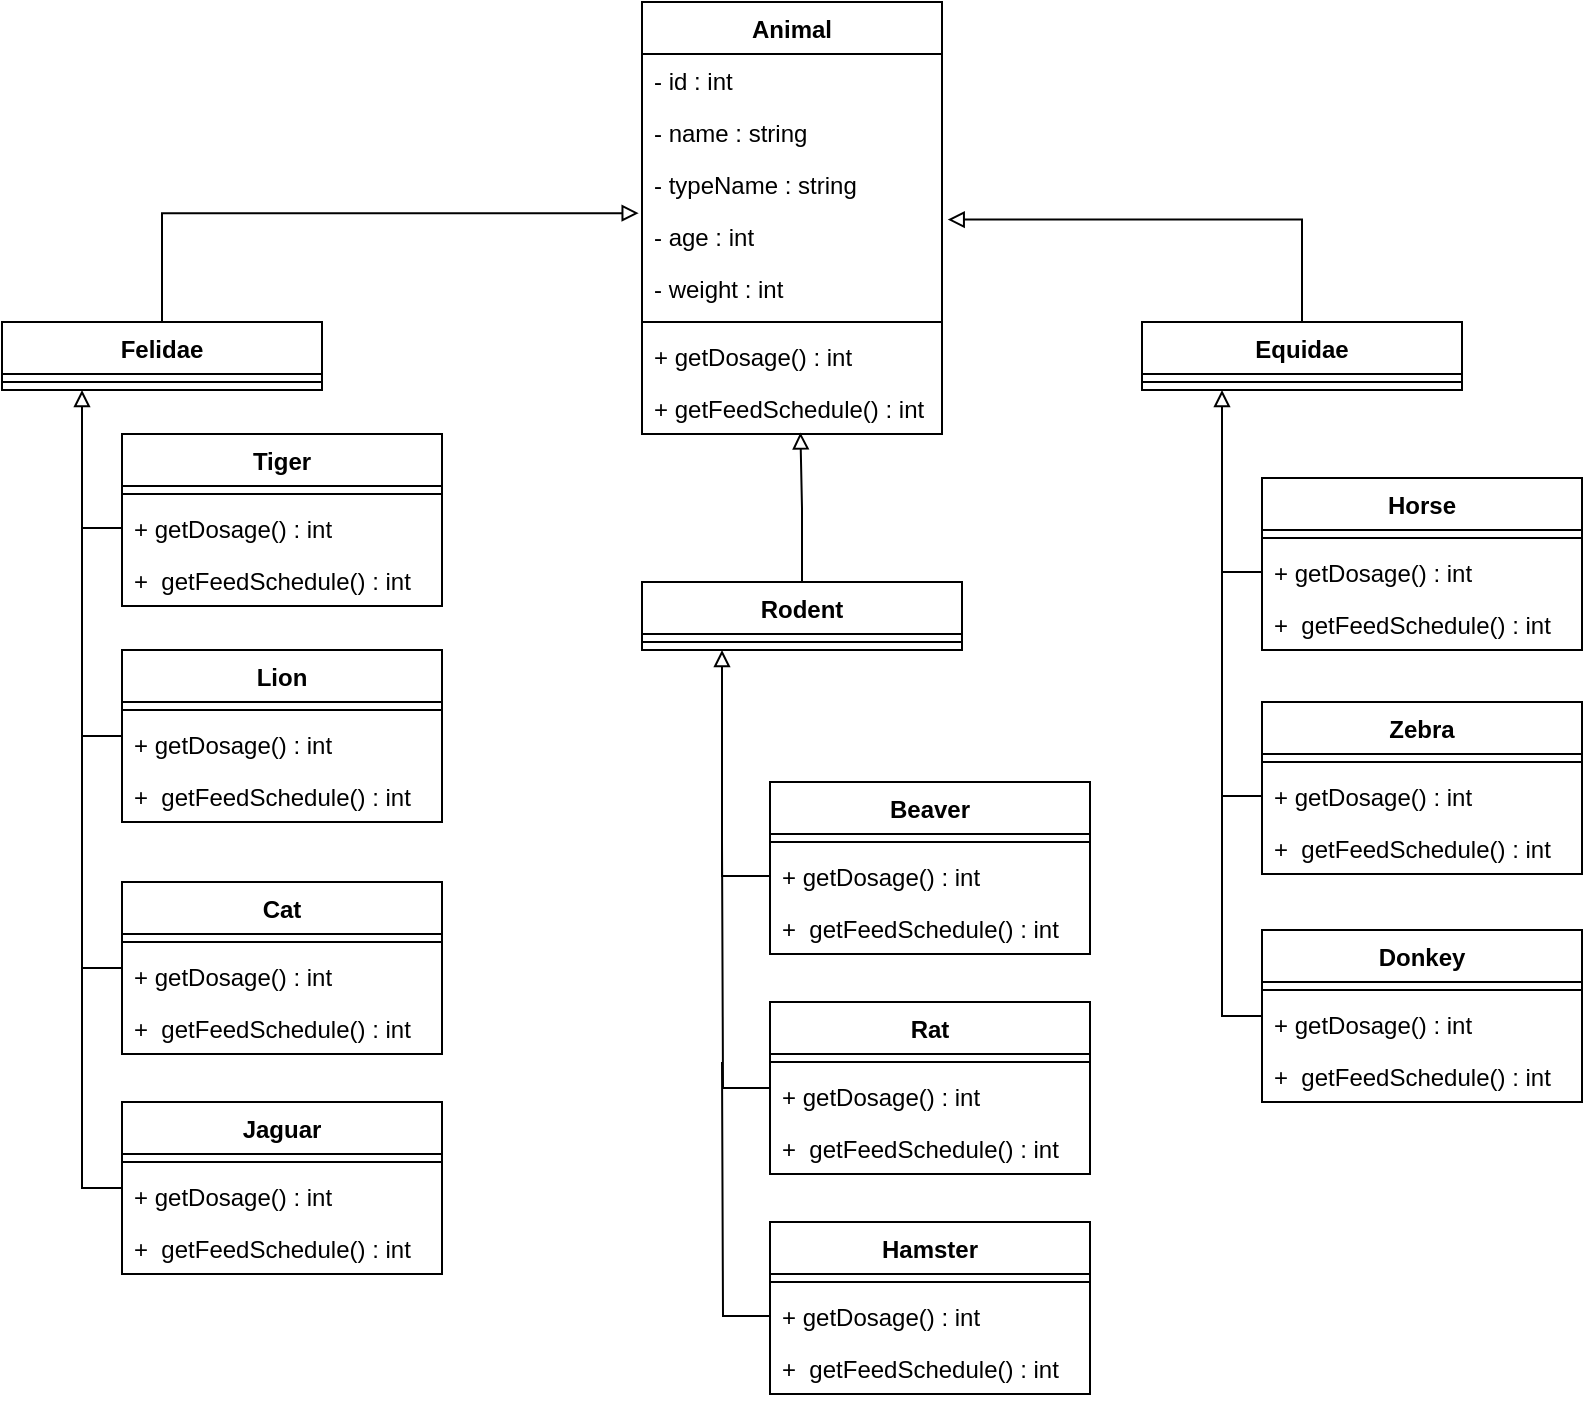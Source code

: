 <mxfile version="15.0.3" type="device"><diagram id="C5RBs43oDa-KdzZeNtuy" name="Page-1"><mxGraphModel dx="1038" dy="556" grid="1" gridSize="10" guides="1" tooltips="1" connect="1" arrows="1" fold="1" page="1" pageScale="1" pageWidth="827" pageHeight="1169" math="0" shadow="0"><root><mxCell id="WIyWlLk6GJQsqaUBKTNV-0"/><mxCell id="WIyWlLk6GJQsqaUBKTNV-1" parent="WIyWlLk6GJQsqaUBKTNV-0"/><mxCell id="BQbxYmL_M5oyY4PX7w3V-0" value="Animal" style="swimlane;fontStyle=1;align=center;verticalAlign=top;childLayout=stackLayout;horizontal=1;startSize=26;horizontalStack=0;resizeParent=1;resizeParentMax=0;resizeLast=0;collapsible=1;marginBottom=0;" vertex="1" parent="WIyWlLk6GJQsqaUBKTNV-1"><mxGeometry x="350" y="70" width="150" height="216" as="geometry"/></mxCell><mxCell id="BQbxYmL_M5oyY4PX7w3V-1" value="- id : int" style="text;strokeColor=none;fillColor=none;align=left;verticalAlign=top;spacingLeft=4;spacingRight=4;overflow=hidden;rotatable=0;points=[[0,0.5],[1,0.5]];portConstraint=eastwest;" vertex="1" parent="BQbxYmL_M5oyY4PX7w3V-0"><mxGeometry y="26" width="150" height="26" as="geometry"/></mxCell><mxCell id="BQbxYmL_M5oyY4PX7w3V-5" value="- name : string" style="text;strokeColor=none;fillColor=none;align=left;verticalAlign=top;spacingLeft=4;spacingRight=4;overflow=hidden;rotatable=0;points=[[0,0.5],[1,0.5]];portConstraint=eastwest;" vertex="1" parent="BQbxYmL_M5oyY4PX7w3V-0"><mxGeometry y="52" width="150" height="26" as="geometry"/></mxCell><mxCell id="BQbxYmL_M5oyY4PX7w3V-6" value="- typeName : string" style="text;strokeColor=none;fillColor=none;align=left;verticalAlign=top;spacingLeft=4;spacingRight=4;overflow=hidden;rotatable=0;points=[[0,0.5],[1,0.5]];portConstraint=eastwest;" vertex="1" parent="BQbxYmL_M5oyY4PX7w3V-0"><mxGeometry y="78" width="150" height="26" as="geometry"/></mxCell><mxCell id="BQbxYmL_M5oyY4PX7w3V-7" value="- age : int" style="text;strokeColor=none;fillColor=none;align=left;verticalAlign=top;spacingLeft=4;spacingRight=4;overflow=hidden;rotatable=0;points=[[0,0.5],[1,0.5]];portConstraint=eastwest;" vertex="1" parent="BQbxYmL_M5oyY4PX7w3V-0"><mxGeometry y="104" width="150" height="26" as="geometry"/></mxCell><mxCell id="BQbxYmL_M5oyY4PX7w3V-8" value="- weight : int" style="text;strokeColor=none;fillColor=none;align=left;verticalAlign=top;spacingLeft=4;spacingRight=4;overflow=hidden;rotatable=0;points=[[0,0.5],[1,0.5]];portConstraint=eastwest;" vertex="1" parent="BQbxYmL_M5oyY4PX7w3V-0"><mxGeometry y="130" width="150" height="26" as="geometry"/></mxCell><mxCell id="BQbxYmL_M5oyY4PX7w3V-2" value="" style="line;strokeWidth=1;fillColor=none;align=left;verticalAlign=middle;spacingTop=-1;spacingLeft=3;spacingRight=3;rotatable=0;labelPosition=right;points=[];portConstraint=eastwest;" vertex="1" parent="BQbxYmL_M5oyY4PX7w3V-0"><mxGeometry y="156" width="150" height="8" as="geometry"/></mxCell><mxCell id="BQbxYmL_M5oyY4PX7w3V-3" value="+ getDosage() : int" style="text;strokeColor=none;fillColor=none;align=left;verticalAlign=top;spacingLeft=4;spacingRight=4;overflow=hidden;rotatable=0;points=[[0,0.5],[1,0.5]];portConstraint=eastwest;" vertex="1" parent="BQbxYmL_M5oyY4PX7w3V-0"><mxGeometry y="164" width="150" height="26" as="geometry"/></mxCell><mxCell id="BQbxYmL_M5oyY4PX7w3V-9" value="+ getFeedSchedule() : int" style="text;strokeColor=none;fillColor=none;align=left;verticalAlign=top;spacingLeft=4;spacingRight=4;overflow=hidden;rotatable=0;points=[[0,0.5],[1,0.5]];portConstraint=eastwest;" vertex="1" parent="BQbxYmL_M5oyY4PX7w3V-0"><mxGeometry y="190" width="150" height="26" as="geometry"/></mxCell><mxCell id="BQbxYmL_M5oyY4PX7w3V-20" style="edgeStyle=orthogonalEdgeStyle;rounded=0;orthogonalLoop=1;jettySize=auto;html=1;entryX=-0.011;entryY=1.062;entryDx=0;entryDy=0;entryPerimeter=0;endArrow=block;endFill=0;" edge="1" parent="WIyWlLk6GJQsqaUBKTNV-1" source="BQbxYmL_M5oyY4PX7w3V-10" target="BQbxYmL_M5oyY4PX7w3V-6"><mxGeometry relative="1" as="geometry"/></mxCell><mxCell id="BQbxYmL_M5oyY4PX7w3V-10" value="Felidae" style="swimlane;fontStyle=1;align=center;verticalAlign=top;childLayout=stackLayout;horizontal=1;startSize=26;horizontalStack=0;resizeParent=1;resizeParentMax=0;resizeLast=0;collapsible=1;marginBottom=0;" vertex="1" parent="WIyWlLk6GJQsqaUBKTNV-1"><mxGeometry x="30" y="230" width="160" height="34" as="geometry"/></mxCell><mxCell id="BQbxYmL_M5oyY4PX7w3V-12" value="" style="line;strokeWidth=1;fillColor=none;align=left;verticalAlign=middle;spacingTop=-1;spacingLeft=3;spacingRight=3;rotatable=0;labelPosition=right;points=[];portConstraint=eastwest;" vertex="1" parent="BQbxYmL_M5oyY4PX7w3V-10"><mxGeometry y="26" width="160" height="8" as="geometry"/></mxCell><mxCell id="BQbxYmL_M5oyY4PX7w3V-18" style="edgeStyle=orthogonalEdgeStyle;rounded=0;orthogonalLoop=1;jettySize=auto;html=1;entryX=0.528;entryY=0.969;entryDx=0;entryDy=0;entryPerimeter=0;endArrow=block;endFill=0;" edge="1" parent="WIyWlLk6GJQsqaUBKTNV-1" source="BQbxYmL_M5oyY4PX7w3V-14" target="BQbxYmL_M5oyY4PX7w3V-9"><mxGeometry relative="1" as="geometry"/></mxCell><mxCell id="BQbxYmL_M5oyY4PX7w3V-14" value="Rodent" style="swimlane;fontStyle=1;align=center;verticalAlign=top;childLayout=stackLayout;horizontal=1;startSize=26;horizontalStack=0;resizeParent=1;resizeParentMax=0;resizeLast=0;collapsible=1;marginBottom=0;" vertex="1" parent="WIyWlLk6GJQsqaUBKTNV-1"><mxGeometry x="350" y="360" width="160" height="34" as="geometry"/></mxCell><mxCell id="BQbxYmL_M5oyY4PX7w3V-15" value="" style="line;strokeWidth=1;fillColor=none;align=left;verticalAlign=middle;spacingTop=-1;spacingLeft=3;spacingRight=3;rotatable=0;labelPosition=right;points=[];portConstraint=eastwest;" vertex="1" parent="BQbxYmL_M5oyY4PX7w3V-14"><mxGeometry y="26" width="160" height="8" as="geometry"/></mxCell><mxCell id="BQbxYmL_M5oyY4PX7w3V-19" style="edgeStyle=orthogonalEdgeStyle;rounded=0;orthogonalLoop=1;jettySize=auto;html=1;entryX=1.019;entryY=0.185;entryDx=0;entryDy=0;entryPerimeter=0;endArrow=block;endFill=0;" edge="1" parent="WIyWlLk6GJQsqaUBKTNV-1" source="BQbxYmL_M5oyY4PX7w3V-16" target="BQbxYmL_M5oyY4PX7w3V-7"><mxGeometry relative="1" as="geometry"/></mxCell><mxCell id="BQbxYmL_M5oyY4PX7w3V-16" value="Equidae" style="swimlane;fontStyle=1;align=center;verticalAlign=top;childLayout=stackLayout;horizontal=1;startSize=26;horizontalStack=0;resizeParent=1;resizeParentMax=0;resizeLast=0;collapsible=1;marginBottom=0;" vertex="1" parent="WIyWlLk6GJQsqaUBKTNV-1"><mxGeometry x="600" y="230" width="160" height="34" as="geometry"/></mxCell><mxCell id="BQbxYmL_M5oyY4PX7w3V-17" value="" style="line;strokeWidth=1;fillColor=none;align=left;verticalAlign=middle;spacingTop=-1;spacingLeft=3;spacingRight=3;rotatable=0;labelPosition=right;points=[];portConstraint=eastwest;" vertex="1" parent="BQbxYmL_M5oyY4PX7w3V-16"><mxGeometry y="26" width="160" height="8" as="geometry"/></mxCell><mxCell id="BQbxYmL_M5oyY4PX7w3V-21" value="Tiger" style="swimlane;fontStyle=1;align=center;verticalAlign=top;childLayout=stackLayout;horizontal=1;startSize=26;horizontalStack=0;resizeParent=1;resizeParentMax=0;resizeLast=0;collapsible=1;marginBottom=0;" vertex="1" parent="WIyWlLk6GJQsqaUBKTNV-1"><mxGeometry x="90" y="286" width="160" height="86" as="geometry"/></mxCell><mxCell id="BQbxYmL_M5oyY4PX7w3V-23" value="" style="line;strokeWidth=1;fillColor=none;align=left;verticalAlign=middle;spacingTop=-1;spacingLeft=3;spacingRight=3;rotatable=0;labelPosition=right;points=[];portConstraint=eastwest;" vertex="1" parent="BQbxYmL_M5oyY4PX7w3V-21"><mxGeometry y="26" width="160" height="8" as="geometry"/></mxCell><mxCell id="BQbxYmL_M5oyY4PX7w3V-24" value="+ getDosage() : int" style="text;strokeColor=none;fillColor=none;align=left;verticalAlign=top;spacingLeft=4;spacingRight=4;overflow=hidden;rotatable=0;points=[[0,0.5],[1,0.5]];portConstraint=eastwest;" vertex="1" parent="BQbxYmL_M5oyY4PX7w3V-21"><mxGeometry y="34" width="160" height="26" as="geometry"/></mxCell><mxCell id="BQbxYmL_M5oyY4PX7w3V-25" value="+  getFeedSchedule() : int" style="text;strokeColor=none;fillColor=none;align=left;verticalAlign=top;spacingLeft=4;spacingRight=4;overflow=hidden;rotatable=0;points=[[0,0.5],[1,0.5]];portConstraint=eastwest;" vertex="1" parent="BQbxYmL_M5oyY4PX7w3V-21"><mxGeometry y="60" width="160" height="26" as="geometry"/></mxCell><mxCell id="BQbxYmL_M5oyY4PX7w3V-31" style="edgeStyle=orthogonalEdgeStyle;rounded=0;orthogonalLoop=1;jettySize=auto;html=1;endArrow=none;endFill=0;" edge="1" parent="WIyWlLk6GJQsqaUBKTNV-1" source="BQbxYmL_M5oyY4PX7w3V-26"><mxGeometry relative="1" as="geometry"><mxPoint x="70" y="330" as="targetPoint"/></mxGeometry></mxCell><mxCell id="BQbxYmL_M5oyY4PX7w3V-26" value="Lion" style="swimlane;fontStyle=1;align=center;verticalAlign=top;childLayout=stackLayout;horizontal=1;startSize=26;horizontalStack=0;resizeParent=1;resizeParentMax=0;resizeLast=0;collapsible=1;marginBottom=0;" vertex="1" parent="WIyWlLk6GJQsqaUBKTNV-1"><mxGeometry x="90" y="394" width="160" height="86" as="geometry"/></mxCell><mxCell id="BQbxYmL_M5oyY4PX7w3V-27" value="" style="line;strokeWidth=1;fillColor=none;align=left;verticalAlign=middle;spacingTop=-1;spacingLeft=3;spacingRight=3;rotatable=0;labelPosition=right;points=[];portConstraint=eastwest;" vertex="1" parent="BQbxYmL_M5oyY4PX7w3V-26"><mxGeometry y="26" width="160" height="8" as="geometry"/></mxCell><mxCell id="BQbxYmL_M5oyY4PX7w3V-28" value="+ getDosage() : int" style="text;strokeColor=none;fillColor=none;align=left;verticalAlign=top;spacingLeft=4;spacingRight=4;overflow=hidden;rotatable=0;points=[[0,0.5],[1,0.5]];portConstraint=eastwest;" vertex="1" parent="BQbxYmL_M5oyY4PX7w3V-26"><mxGeometry y="34" width="160" height="26" as="geometry"/></mxCell><mxCell id="BQbxYmL_M5oyY4PX7w3V-29" value="+  getFeedSchedule() : int" style="text;strokeColor=none;fillColor=none;align=left;verticalAlign=top;spacingLeft=4;spacingRight=4;overflow=hidden;rotatable=0;points=[[0,0.5],[1,0.5]];portConstraint=eastwest;" vertex="1" parent="BQbxYmL_M5oyY4PX7w3V-26"><mxGeometry y="60" width="160" height="26" as="geometry"/></mxCell><mxCell id="BQbxYmL_M5oyY4PX7w3V-30" style="edgeStyle=orthogonalEdgeStyle;rounded=0;orthogonalLoop=1;jettySize=auto;html=1;entryX=0.25;entryY=1;entryDx=0;entryDy=0;endArrow=block;endFill=0;" edge="1" parent="WIyWlLk6GJQsqaUBKTNV-1" source="BQbxYmL_M5oyY4PX7w3V-24" target="BQbxYmL_M5oyY4PX7w3V-10"><mxGeometry relative="1" as="geometry"/></mxCell><mxCell id="BQbxYmL_M5oyY4PX7w3V-36" style="edgeStyle=orthogonalEdgeStyle;rounded=0;orthogonalLoop=1;jettySize=auto;html=1;endArrow=none;endFill=0;" edge="1" parent="WIyWlLk6GJQsqaUBKTNV-1" source="BQbxYmL_M5oyY4PX7w3V-32"><mxGeometry relative="1" as="geometry"><mxPoint x="70" y="430" as="targetPoint"/></mxGeometry></mxCell><mxCell id="BQbxYmL_M5oyY4PX7w3V-32" value="Cat" style="swimlane;fontStyle=1;align=center;verticalAlign=top;childLayout=stackLayout;horizontal=1;startSize=26;horizontalStack=0;resizeParent=1;resizeParentMax=0;resizeLast=0;collapsible=1;marginBottom=0;" vertex="1" parent="WIyWlLk6GJQsqaUBKTNV-1"><mxGeometry x="90" y="510" width="160" height="86" as="geometry"/></mxCell><mxCell id="BQbxYmL_M5oyY4PX7w3V-33" value="" style="line;strokeWidth=1;fillColor=none;align=left;verticalAlign=middle;spacingTop=-1;spacingLeft=3;spacingRight=3;rotatable=0;labelPosition=right;points=[];portConstraint=eastwest;" vertex="1" parent="BQbxYmL_M5oyY4PX7w3V-32"><mxGeometry y="26" width="160" height="8" as="geometry"/></mxCell><mxCell id="BQbxYmL_M5oyY4PX7w3V-34" value="+ getDosage() : int" style="text;strokeColor=none;fillColor=none;align=left;verticalAlign=top;spacingLeft=4;spacingRight=4;overflow=hidden;rotatable=0;points=[[0,0.5],[1,0.5]];portConstraint=eastwest;" vertex="1" parent="BQbxYmL_M5oyY4PX7w3V-32"><mxGeometry y="34" width="160" height="26" as="geometry"/></mxCell><mxCell id="BQbxYmL_M5oyY4PX7w3V-35" value="+  getFeedSchedule() : int" style="text;strokeColor=none;fillColor=none;align=left;verticalAlign=top;spacingLeft=4;spacingRight=4;overflow=hidden;rotatable=0;points=[[0,0.5],[1,0.5]];portConstraint=eastwest;" vertex="1" parent="BQbxYmL_M5oyY4PX7w3V-32"><mxGeometry y="60" width="160" height="26" as="geometry"/></mxCell><mxCell id="BQbxYmL_M5oyY4PX7w3V-41" style="edgeStyle=orthogonalEdgeStyle;rounded=0;orthogonalLoop=1;jettySize=auto;html=1;endArrow=none;endFill=0;" edge="1" parent="WIyWlLk6GJQsqaUBKTNV-1" source="BQbxYmL_M5oyY4PX7w3V-37"><mxGeometry relative="1" as="geometry"><mxPoint x="70" y="550" as="targetPoint"/></mxGeometry></mxCell><mxCell id="BQbxYmL_M5oyY4PX7w3V-37" value="Jaguar" style="swimlane;fontStyle=1;align=center;verticalAlign=top;childLayout=stackLayout;horizontal=1;startSize=26;horizontalStack=0;resizeParent=1;resizeParentMax=0;resizeLast=0;collapsible=1;marginBottom=0;" vertex="1" parent="WIyWlLk6GJQsqaUBKTNV-1"><mxGeometry x="90" y="620" width="160" height="86" as="geometry"/></mxCell><mxCell id="BQbxYmL_M5oyY4PX7w3V-38" value="" style="line;strokeWidth=1;fillColor=none;align=left;verticalAlign=middle;spacingTop=-1;spacingLeft=3;spacingRight=3;rotatable=0;labelPosition=right;points=[];portConstraint=eastwest;" vertex="1" parent="BQbxYmL_M5oyY4PX7w3V-37"><mxGeometry y="26" width="160" height="8" as="geometry"/></mxCell><mxCell id="BQbxYmL_M5oyY4PX7w3V-39" value="+ getDosage() : int" style="text;strokeColor=none;fillColor=none;align=left;verticalAlign=top;spacingLeft=4;spacingRight=4;overflow=hidden;rotatable=0;points=[[0,0.5],[1,0.5]];portConstraint=eastwest;" vertex="1" parent="BQbxYmL_M5oyY4PX7w3V-37"><mxGeometry y="34" width="160" height="26" as="geometry"/></mxCell><mxCell id="BQbxYmL_M5oyY4PX7w3V-40" value="+  getFeedSchedule() : int" style="text;strokeColor=none;fillColor=none;align=left;verticalAlign=top;spacingLeft=4;spacingRight=4;overflow=hidden;rotatable=0;points=[[0,0.5],[1,0.5]];portConstraint=eastwest;" vertex="1" parent="BQbxYmL_M5oyY4PX7w3V-37"><mxGeometry y="60" width="160" height="26" as="geometry"/></mxCell><mxCell id="BQbxYmL_M5oyY4PX7w3V-47" style="edgeStyle=orthogonalEdgeStyle;rounded=0;orthogonalLoop=1;jettySize=auto;html=1;entryX=0.25;entryY=1;entryDx=0;entryDy=0;endArrow=block;endFill=0;exitX=0;exitY=0.5;exitDx=0;exitDy=0;" edge="1" parent="WIyWlLk6GJQsqaUBKTNV-1" source="BQbxYmL_M5oyY4PX7w3V-44" target="BQbxYmL_M5oyY4PX7w3V-14"><mxGeometry relative="1" as="geometry"/></mxCell><mxCell id="BQbxYmL_M5oyY4PX7w3V-42" value="Beaver" style="swimlane;fontStyle=1;align=center;verticalAlign=top;childLayout=stackLayout;horizontal=1;startSize=26;horizontalStack=0;resizeParent=1;resizeParentMax=0;resizeLast=0;collapsible=1;marginBottom=0;" vertex="1" parent="WIyWlLk6GJQsqaUBKTNV-1"><mxGeometry x="414" y="460" width="160" height="86" as="geometry"/></mxCell><mxCell id="BQbxYmL_M5oyY4PX7w3V-43" value="" style="line;strokeWidth=1;fillColor=none;align=left;verticalAlign=middle;spacingTop=-1;spacingLeft=3;spacingRight=3;rotatable=0;labelPosition=right;points=[];portConstraint=eastwest;" vertex="1" parent="BQbxYmL_M5oyY4PX7w3V-42"><mxGeometry y="26" width="160" height="8" as="geometry"/></mxCell><mxCell id="BQbxYmL_M5oyY4PX7w3V-44" value="+ getDosage() : int" style="text;strokeColor=none;fillColor=none;align=left;verticalAlign=top;spacingLeft=4;spacingRight=4;overflow=hidden;rotatable=0;points=[[0,0.5],[1,0.5]];portConstraint=eastwest;" vertex="1" parent="BQbxYmL_M5oyY4PX7w3V-42"><mxGeometry y="34" width="160" height="26" as="geometry"/></mxCell><mxCell id="BQbxYmL_M5oyY4PX7w3V-45" value="+  getFeedSchedule() : int" style="text;strokeColor=none;fillColor=none;align=left;verticalAlign=top;spacingLeft=4;spacingRight=4;overflow=hidden;rotatable=0;points=[[0,0.5],[1,0.5]];portConstraint=eastwest;" vertex="1" parent="BQbxYmL_M5oyY4PX7w3V-42"><mxGeometry y="60" width="160" height="26" as="geometry"/></mxCell><mxCell id="BQbxYmL_M5oyY4PX7w3V-52" style="edgeStyle=orthogonalEdgeStyle;rounded=0;orthogonalLoop=1;jettySize=auto;html=1;endArrow=none;endFill=0;" edge="1" parent="WIyWlLk6GJQsqaUBKTNV-1" source="BQbxYmL_M5oyY4PX7w3V-48"><mxGeometry relative="1" as="geometry"><mxPoint x="390" y="490" as="targetPoint"/></mxGeometry></mxCell><mxCell id="BQbxYmL_M5oyY4PX7w3V-48" value="Rat" style="swimlane;fontStyle=1;align=center;verticalAlign=top;childLayout=stackLayout;horizontal=1;startSize=26;horizontalStack=0;resizeParent=1;resizeParentMax=0;resizeLast=0;collapsible=1;marginBottom=0;" vertex="1" parent="WIyWlLk6GJQsqaUBKTNV-1"><mxGeometry x="414" y="570" width="160" height="86" as="geometry"/></mxCell><mxCell id="BQbxYmL_M5oyY4PX7w3V-49" value="" style="line;strokeWidth=1;fillColor=none;align=left;verticalAlign=middle;spacingTop=-1;spacingLeft=3;spacingRight=3;rotatable=0;labelPosition=right;points=[];portConstraint=eastwest;" vertex="1" parent="BQbxYmL_M5oyY4PX7w3V-48"><mxGeometry y="26" width="160" height="8" as="geometry"/></mxCell><mxCell id="BQbxYmL_M5oyY4PX7w3V-50" value="+ getDosage() : int" style="text;strokeColor=none;fillColor=none;align=left;verticalAlign=top;spacingLeft=4;spacingRight=4;overflow=hidden;rotatable=0;points=[[0,0.5],[1,0.5]];portConstraint=eastwest;" vertex="1" parent="BQbxYmL_M5oyY4PX7w3V-48"><mxGeometry y="34" width="160" height="26" as="geometry"/></mxCell><mxCell id="BQbxYmL_M5oyY4PX7w3V-51" value="+  getFeedSchedule() : int" style="text;strokeColor=none;fillColor=none;align=left;verticalAlign=top;spacingLeft=4;spacingRight=4;overflow=hidden;rotatable=0;points=[[0,0.5],[1,0.5]];portConstraint=eastwest;" vertex="1" parent="BQbxYmL_M5oyY4PX7w3V-48"><mxGeometry y="60" width="160" height="26" as="geometry"/></mxCell><mxCell id="BQbxYmL_M5oyY4PX7w3V-57" style="edgeStyle=orthogonalEdgeStyle;rounded=0;orthogonalLoop=1;jettySize=auto;html=1;entryX=0.25;entryY=1;entryDx=0;entryDy=0;endArrow=block;endFill=0;exitX=0;exitY=0.5;exitDx=0;exitDy=0;" edge="1" parent="WIyWlLk6GJQsqaUBKTNV-1" source="BQbxYmL_M5oyY4PX7w3V-55" target="BQbxYmL_M5oyY4PX7w3V-16"><mxGeometry relative="1" as="geometry"/></mxCell><mxCell id="BQbxYmL_M5oyY4PX7w3V-53" value="Horse" style="swimlane;fontStyle=1;align=center;verticalAlign=top;childLayout=stackLayout;horizontal=1;startSize=26;horizontalStack=0;resizeParent=1;resizeParentMax=0;resizeLast=0;collapsible=1;marginBottom=0;" vertex="1" parent="WIyWlLk6GJQsqaUBKTNV-1"><mxGeometry x="660" y="308" width="160" height="86" as="geometry"/></mxCell><mxCell id="BQbxYmL_M5oyY4PX7w3V-54" value="" style="line;strokeWidth=1;fillColor=none;align=left;verticalAlign=middle;spacingTop=-1;spacingLeft=3;spacingRight=3;rotatable=0;labelPosition=right;points=[];portConstraint=eastwest;" vertex="1" parent="BQbxYmL_M5oyY4PX7w3V-53"><mxGeometry y="26" width="160" height="8" as="geometry"/></mxCell><mxCell id="BQbxYmL_M5oyY4PX7w3V-55" value="+ getDosage() : int" style="text;strokeColor=none;fillColor=none;align=left;verticalAlign=top;spacingLeft=4;spacingRight=4;overflow=hidden;rotatable=0;points=[[0,0.5],[1,0.5]];portConstraint=eastwest;" vertex="1" parent="BQbxYmL_M5oyY4PX7w3V-53"><mxGeometry y="34" width="160" height="26" as="geometry"/></mxCell><mxCell id="BQbxYmL_M5oyY4PX7w3V-56" value="+  getFeedSchedule() : int" style="text;strokeColor=none;fillColor=none;align=left;verticalAlign=top;spacingLeft=4;spacingRight=4;overflow=hidden;rotatable=0;points=[[0,0.5],[1,0.5]];portConstraint=eastwest;" vertex="1" parent="BQbxYmL_M5oyY4PX7w3V-53"><mxGeometry y="60" width="160" height="26" as="geometry"/></mxCell><mxCell id="BQbxYmL_M5oyY4PX7w3V-58" value="Zebra" style="swimlane;fontStyle=1;align=center;verticalAlign=top;childLayout=stackLayout;horizontal=1;startSize=26;horizontalStack=0;resizeParent=1;resizeParentMax=0;resizeLast=0;collapsible=1;marginBottom=0;" vertex="1" parent="WIyWlLk6GJQsqaUBKTNV-1"><mxGeometry x="660" y="420" width="160" height="86" as="geometry"/></mxCell><mxCell id="BQbxYmL_M5oyY4PX7w3V-59" value="" style="line;strokeWidth=1;fillColor=none;align=left;verticalAlign=middle;spacingTop=-1;spacingLeft=3;spacingRight=3;rotatable=0;labelPosition=right;points=[];portConstraint=eastwest;" vertex="1" parent="BQbxYmL_M5oyY4PX7w3V-58"><mxGeometry y="26" width="160" height="8" as="geometry"/></mxCell><mxCell id="BQbxYmL_M5oyY4PX7w3V-60" value="+ getDosage() : int" style="text;strokeColor=none;fillColor=none;align=left;verticalAlign=top;spacingLeft=4;spacingRight=4;overflow=hidden;rotatable=0;points=[[0,0.5],[1,0.5]];portConstraint=eastwest;" vertex="1" parent="BQbxYmL_M5oyY4PX7w3V-58"><mxGeometry y="34" width="160" height="26" as="geometry"/></mxCell><mxCell id="BQbxYmL_M5oyY4PX7w3V-61" value="+  getFeedSchedule() : int" style="text;strokeColor=none;fillColor=none;align=left;verticalAlign=top;spacingLeft=4;spacingRight=4;overflow=hidden;rotatable=0;points=[[0,0.5],[1,0.5]];portConstraint=eastwest;" vertex="1" parent="BQbxYmL_M5oyY4PX7w3V-58"><mxGeometry y="60" width="160" height="26" as="geometry"/></mxCell><mxCell id="BQbxYmL_M5oyY4PX7w3V-62" value="Hamster" style="swimlane;fontStyle=1;align=center;verticalAlign=top;childLayout=stackLayout;horizontal=1;startSize=26;horizontalStack=0;resizeParent=1;resizeParentMax=0;resizeLast=0;collapsible=1;marginBottom=0;" vertex="1" parent="WIyWlLk6GJQsqaUBKTNV-1"><mxGeometry x="414" y="680" width="160" height="86" as="geometry"/></mxCell><mxCell id="BQbxYmL_M5oyY4PX7w3V-63" value="" style="line;strokeWidth=1;fillColor=none;align=left;verticalAlign=middle;spacingTop=-1;spacingLeft=3;spacingRight=3;rotatable=0;labelPosition=right;points=[];portConstraint=eastwest;" vertex="1" parent="BQbxYmL_M5oyY4PX7w3V-62"><mxGeometry y="26" width="160" height="8" as="geometry"/></mxCell><mxCell id="BQbxYmL_M5oyY4PX7w3V-64" value="+ getDosage() : int" style="text;strokeColor=none;fillColor=none;align=left;verticalAlign=top;spacingLeft=4;spacingRight=4;overflow=hidden;rotatable=0;points=[[0,0.5],[1,0.5]];portConstraint=eastwest;" vertex="1" parent="BQbxYmL_M5oyY4PX7w3V-62"><mxGeometry y="34" width="160" height="26" as="geometry"/></mxCell><mxCell id="BQbxYmL_M5oyY4PX7w3V-65" value="+  getFeedSchedule() : int" style="text;strokeColor=none;fillColor=none;align=left;verticalAlign=top;spacingLeft=4;spacingRight=4;overflow=hidden;rotatable=0;points=[[0,0.5],[1,0.5]];portConstraint=eastwest;" vertex="1" parent="BQbxYmL_M5oyY4PX7w3V-62"><mxGeometry y="60" width="160" height="26" as="geometry"/></mxCell><mxCell id="BQbxYmL_M5oyY4PX7w3V-66" style="edgeStyle=orthogonalEdgeStyle;rounded=0;orthogonalLoop=1;jettySize=auto;html=1;endArrow=none;endFill=0;" edge="1" parent="WIyWlLk6GJQsqaUBKTNV-1" source="BQbxYmL_M5oyY4PX7w3V-64"><mxGeometry relative="1" as="geometry"><mxPoint x="390" y="600" as="targetPoint"/></mxGeometry></mxCell><mxCell id="BQbxYmL_M5oyY4PX7w3V-71" style="edgeStyle=orthogonalEdgeStyle;rounded=0;orthogonalLoop=1;jettySize=auto;html=1;endArrow=none;endFill=0;" edge="1" parent="WIyWlLk6GJQsqaUBKTNV-1" source="BQbxYmL_M5oyY4PX7w3V-67"><mxGeometry relative="1" as="geometry"><mxPoint x="640" y="340" as="targetPoint"/></mxGeometry></mxCell><mxCell id="BQbxYmL_M5oyY4PX7w3V-67" value="Donkey" style="swimlane;fontStyle=1;align=center;verticalAlign=top;childLayout=stackLayout;horizontal=1;startSize=26;horizontalStack=0;resizeParent=1;resizeParentMax=0;resizeLast=0;collapsible=1;marginBottom=0;" vertex="1" parent="WIyWlLk6GJQsqaUBKTNV-1"><mxGeometry x="660" y="534" width="160" height="86" as="geometry"/></mxCell><mxCell id="BQbxYmL_M5oyY4PX7w3V-68" value="" style="line;strokeWidth=1;fillColor=none;align=left;verticalAlign=middle;spacingTop=-1;spacingLeft=3;spacingRight=3;rotatable=0;labelPosition=right;points=[];portConstraint=eastwest;" vertex="1" parent="BQbxYmL_M5oyY4PX7w3V-67"><mxGeometry y="26" width="160" height="8" as="geometry"/></mxCell><mxCell id="BQbxYmL_M5oyY4PX7w3V-69" value="+ getDosage() : int" style="text;strokeColor=none;fillColor=none;align=left;verticalAlign=top;spacingLeft=4;spacingRight=4;overflow=hidden;rotatable=0;points=[[0,0.5],[1,0.5]];portConstraint=eastwest;" vertex="1" parent="BQbxYmL_M5oyY4PX7w3V-67"><mxGeometry y="34" width="160" height="26" as="geometry"/></mxCell><mxCell id="BQbxYmL_M5oyY4PX7w3V-70" value="+  getFeedSchedule() : int" style="text;strokeColor=none;fillColor=none;align=left;verticalAlign=top;spacingLeft=4;spacingRight=4;overflow=hidden;rotatable=0;points=[[0,0.5],[1,0.5]];portConstraint=eastwest;" vertex="1" parent="BQbxYmL_M5oyY4PX7w3V-67"><mxGeometry y="60" width="160" height="26" as="geometry"/></mxCell><mxCell id="BQbxYmL_M5oyY4PX7w3V-72" style="edgeStyle=orthogonalEdgeStyle;rounded=0;orthogonalLoop=1;jettySize=auto;html=1;endArrow=none;endFill=0;" edge="1" parent="WIyWlLk6GJQsqaUBKTNV-1" source="BQbxYmL_M5oyY4PX7w3V-60"><mxGeometry relative="1" as="geometry"><mxPoint x="640" y="340" as="targetPoint"/></mxGeometry></mxCell></root></mxGraphModel></diagram></mxfile>